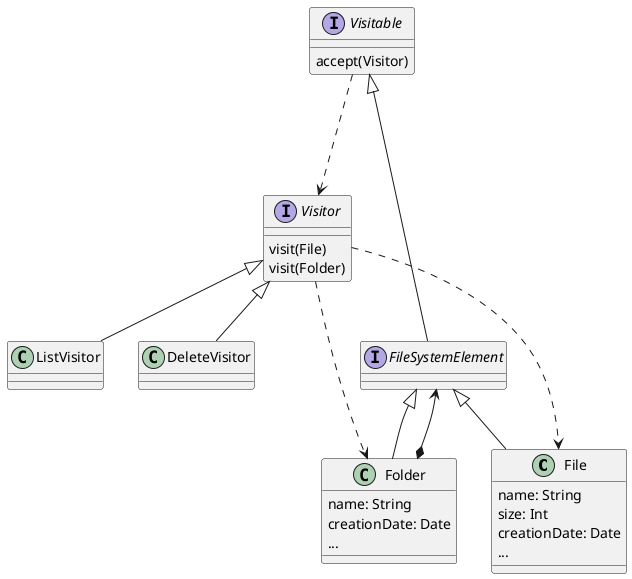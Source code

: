 @startuml

class File {
    name: String
    size: Int
    creationDate: Date
    ...
}

class Folder {
    name: String
    creationDate: Date
    ...
}

interface FileSystemElement

FileSystemElement <|-- File
FileSystemElement <|-- Folder
Folder *--> FileSystemElement

interface Visitable {
    accept(Visitor)
}

interface Visitor {
    visit(File)
    visit(Folder)
}

class ListVisitor
class DeleteVisitor

Visitor <|-- ListVisitor
Visitor <|-- DeleteVisitor
Visitable <|-- FileSystemElement
Visitable -.-> Visitor
Visitor -.-> File
Visitor -.-> Folder

@enduml